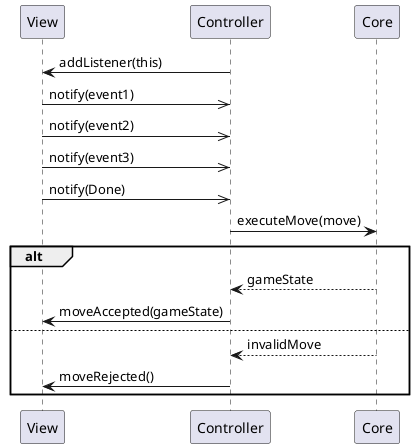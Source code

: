 @startuml gui_sequence

participant View as V
participant Controller as C
participant Core as M

C -> V: addListener(this)

V ->> C: notify(event1)
V ->> C: notify(event2)
V ->> C: notify(event3)

V ->> C: notify(Done)
' V ->> C: done()

C -> M: executeMove(move)

alt
    M --> C: gameState

    C -> V: moveAccepted(gameState)
else
    M --> C: invalidMove

    C -> V: moveRejected()
end

@enduml